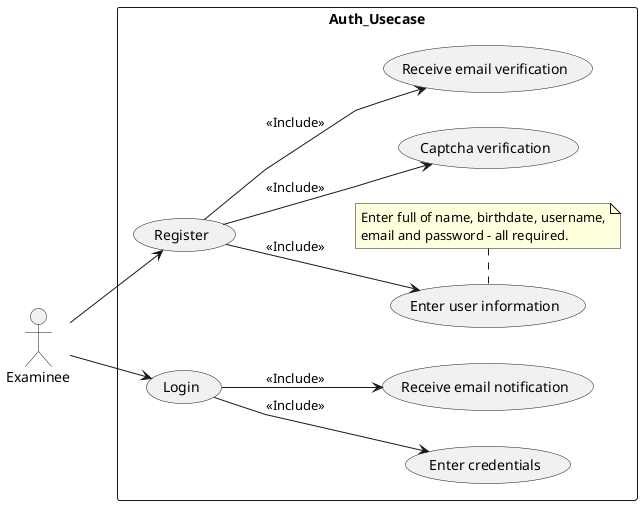@startuml Examinee-Auth-Usecase
left to right direction
skinparam linetype polyline

rectangle Auth_Usecase {
    usecase "Register" as Register
    usecase "Enter user information" as EnterUserInformation
    note bottom of EnterUserInformation
        Enter full of name, birthdate, username,
        email and password - all required.
    end note

    usecase "Captcha verification" as CaptchaVerification
    usecase "Receive email verification" as SendEmailVerification

    usecase "Login" as Login
    usecase "Enter credentials" as EnterCredentials
    usecase "Receive email notification" as SendEmailNotification
}

actor Examinee

' Actor - Usecase relation
Examinee --> Register
Examinee --> Login

' Usecase relation
Register --> EnterUserInformation : <<Include>>
Register --> CaptchaVerification : <<Include>>
Register --> SendEmailVerification : <<Include>>

Login --> EnterCredentials : <<Include>>
Login --> SendEmailNotification : <<Include>>

@enduml